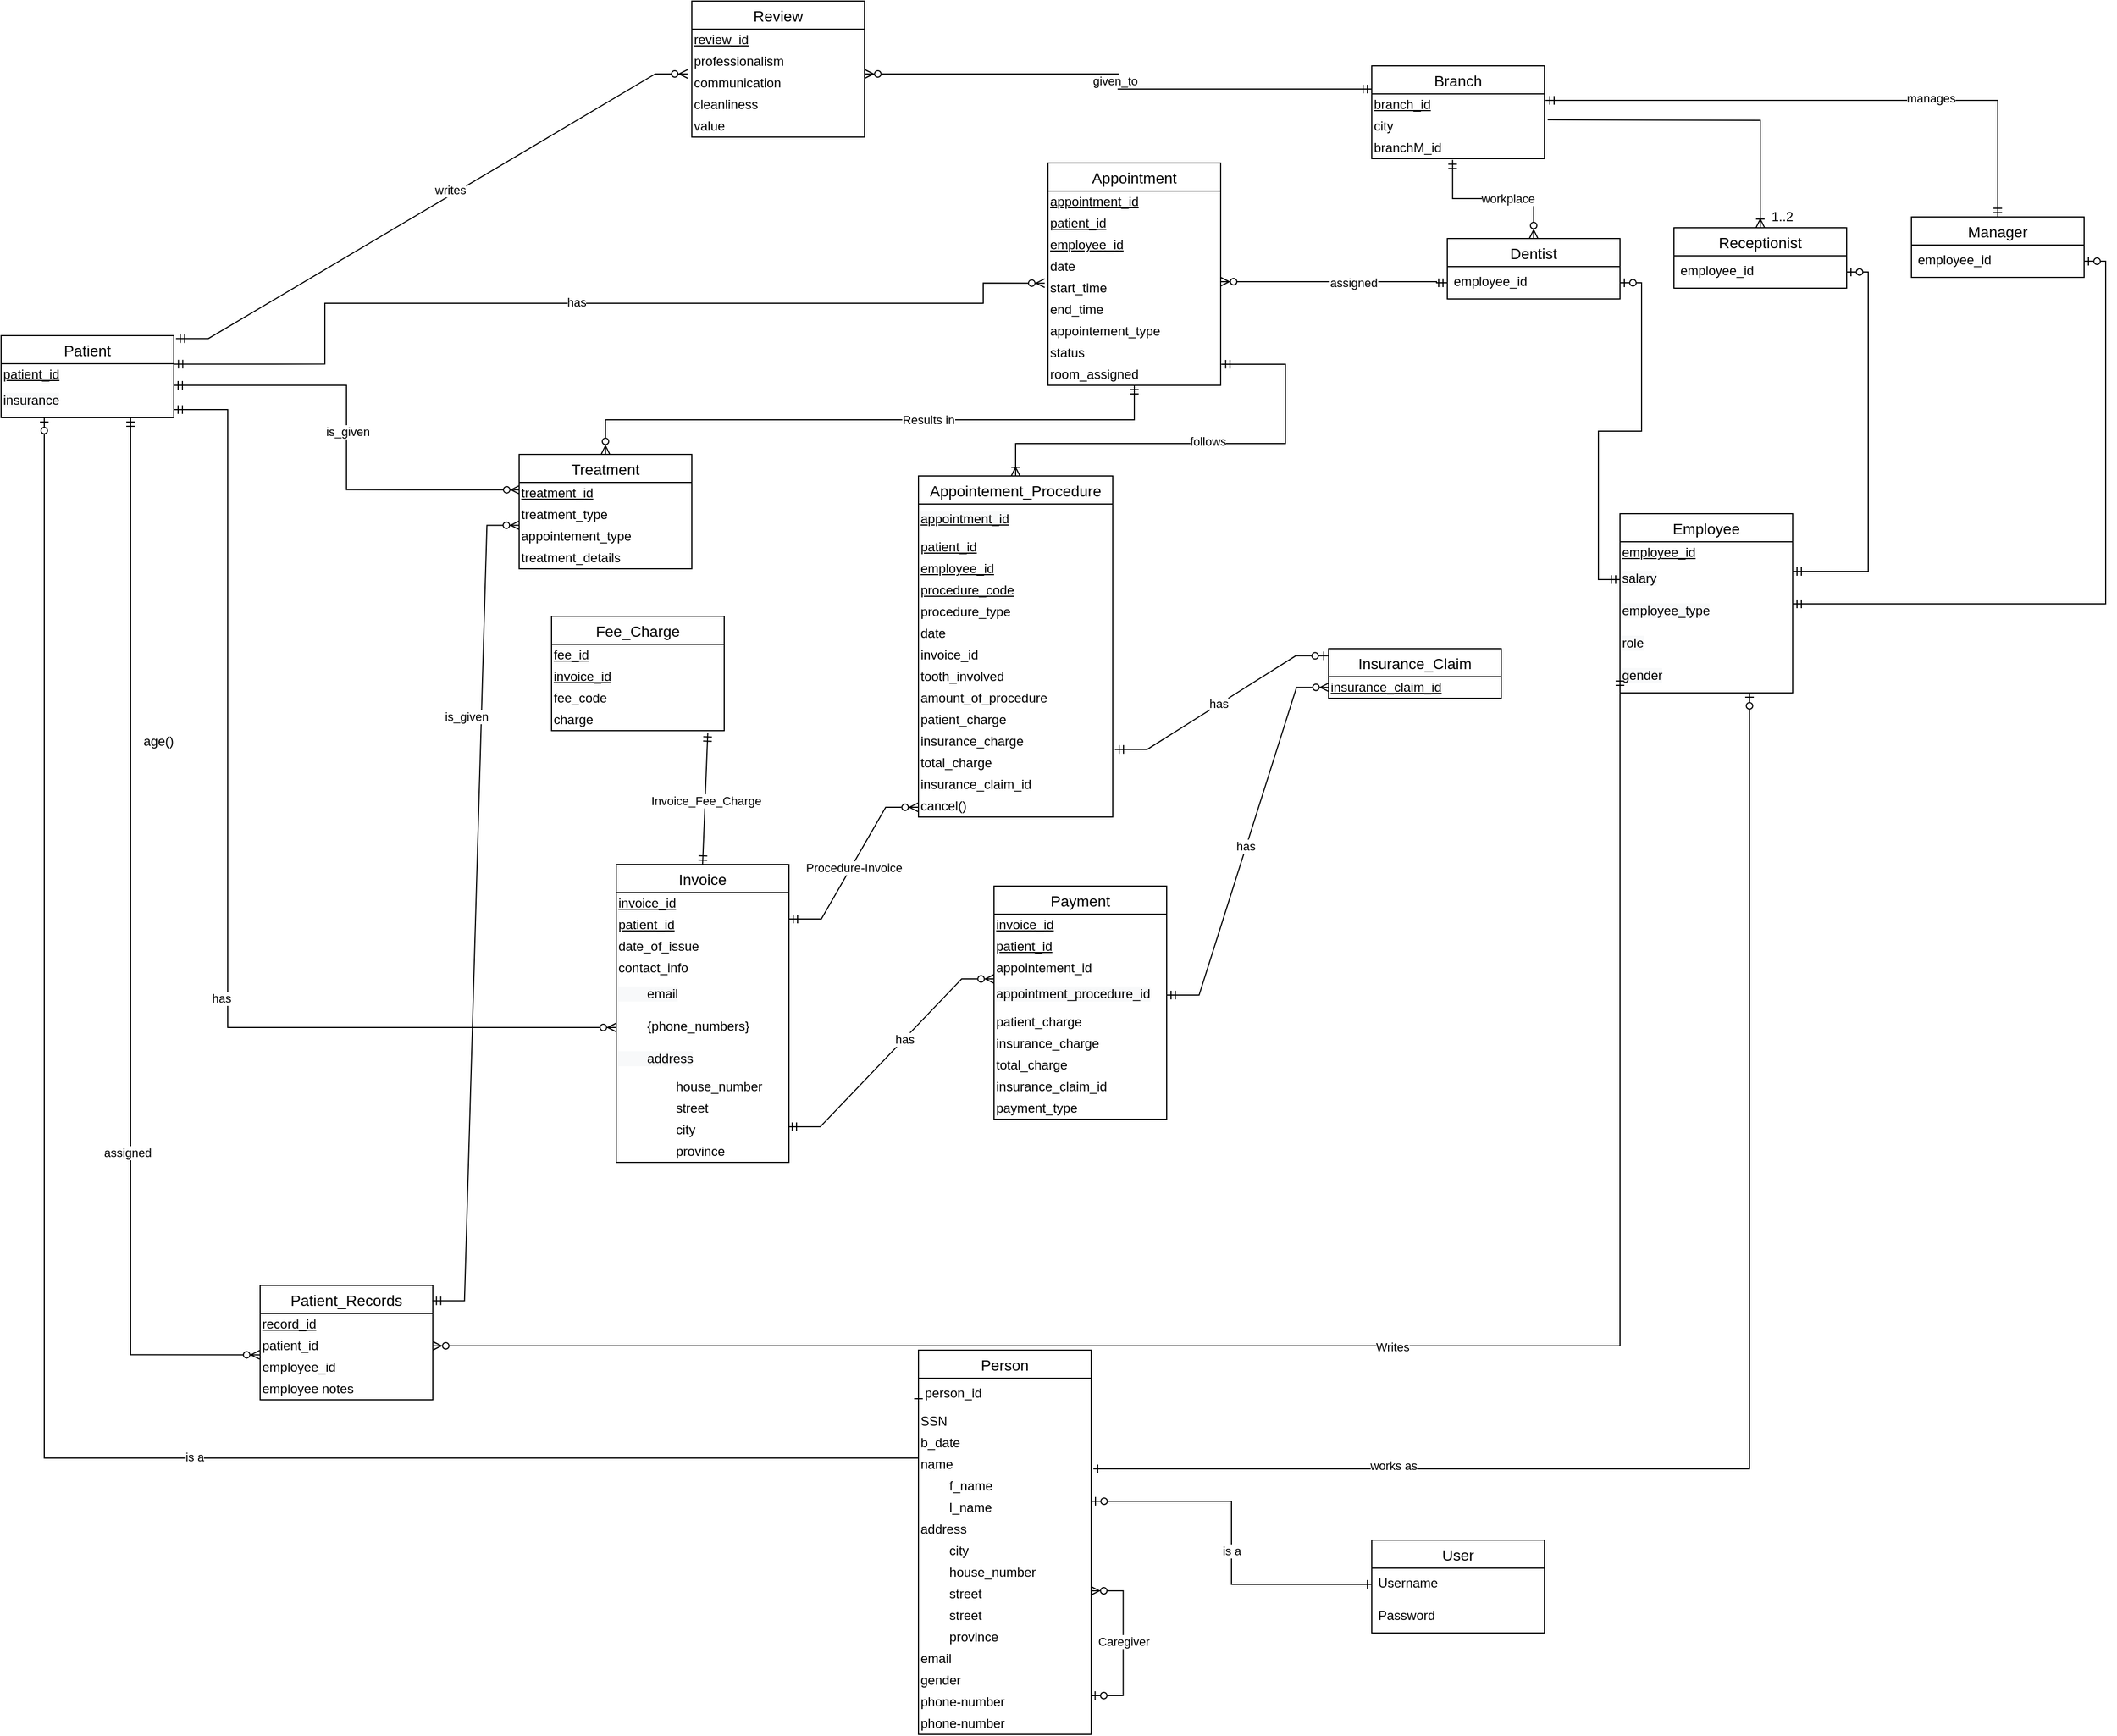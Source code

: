 <mxfile version="15.5.4" type="embed"><diagram id="c28QnHroAq6EwUY4SsP_" name="Page-1"><mxGraphModel dx="1054" dy="480" grid="1" gridSize="10" guides="1" tooltips="1" connect="1" arrows="1" fold="1" page="1" pageScale="1" pageWidth="2339" pageHeight="3300" math="0" shadow="0"><root><mxCell id="0"/><mxCell id="1" parent="0"/><mxCell id="hoCRfOwyR8ru-IddkG8W-19" value="Branch" style="swimlane;fontStyle=0;childLayout=stackLayout;horizontal=1;startSize=26;horizontalStack=0;resizeParent=1;resizeParentMax=0;resizeLast=0;collapsible=1;marginBottom=0;align=center;fontSize=14;" parent="1" vertex="1"><mxGeometry x="1270" y="60" width="160" height="86" as="geometry"/></mxCell><mxCell id="QZWZNDZkbE295jT6XIFR-11" value="&lt;u&gt;branch_id&lt;/u&gt;" style="text;html=1;resizable=0;autosize=1;align=left;verticalAlign=middle;points=[];fillColor=none;strokeColor=none;rounded=0;" parent="hoCRfOwyR8ru-IddkG8W-19" vertex="1"><mxGeometry y="26" width="160" height="20" as="geometry"/></mxCell><mxCell id="QZWZNDZkbE295jT6XIFR-10" value="city" style="text;html=1;resizable=0;autosize=1;align=left;verticalAlign=middle;points=[];fillColor=none;strokeColor=none;rounded=0;" parent="hoCRfOwyR8ru-IddkG8W-19" vertex="1"><mxGeometry y="46" width="160" height="20" as="geometry"/></mxCell><mxCell id="QZWZNDZkbE295jT6XIFR-12" value="branchM_id" style="text;html=1;resizable=0;autosize=1;align=left;verticalAlign=middle;points=[];fillColor=none;strokeColor=none;rounded=0;" parent="hoCRfOwyR8ru-IddkG8W-19" vertex="1"><mxGeometry y="66" width="160" height="20" as="geometry"/></mxCell><mxCell id="hoCRfOwyR8ru-IddkG8W-27" value="Appointment" style="swimlane;fontStyle=0;childLayout=stackLayout;horizontal=1;startSize=26;horizontalStack=0;resizeParent=1;resizeParentMax=0;resizeLast=0;collapsible=1;marginBottom=0;align=center;fontSize=14;swimlaneFillColor=none;" parent="1" vertex="1"><mxGeometry x="970" y="150" width="160" height="206" as="geometry"/></mxCell><mxCell id="hoCRfOwyR8ru-IddkG8W-126" value="&lt;u&gt;appointment_id&lt;/u&gt;" style="text;html=1;resizable=0;autosize=1;align=left;verticalAlign=middle;points=[];fillColor=none;strokeColor=none;rounded=0;" parent="hoCRfOwyR8ru-IddkG8W-27" vertex="1"><mxGeometry y="26" width="160" height="20" as="geometry"/></mxCell><mxCell id="hoCRfOwyR8ru-IddkG8W-134" value="&lt;u&gt;patient_id&lt;/u&gt;" style="text;html=1;resizable=0;autosize=1;align=left;verticalAlign=middle;points=[];fillColor=none;strokeColor=none;rounded=0;" parent="hoCRfOwyR8ru-IddkG8W-27" vertex="1"><mxGeometry y="46" width="160" height="20" as="geometry"/></mxCell><mxCell id="hoCRfOwyR8ru-IddkG8W-135" value="&lt;u&gt;employee_id&lt;/u&gt;" style="text;html=1;resizable=0;autosize=1;align=left;verticalAlign=middle;points=[];fillColor=none;strokeColor=none;rounded=0;" parent="hoCRfOwyR8ru-IddkG8W-27" vertex="1"><mxGeometry y="66" width="160" height="20" as="geometry"/></mxCell><mxCell id="hoCRfOwyR8ru-IddkG8W-144" value="date" style="text;html=1;resizable=0;autosize=1;align=left;verticalAlign=middle;points=[];fillColor=none;strokeColor=none;rounded=0;" parent="hoCRfOwyR8ru-IddkG8W-27" vertex="1"><mxGeometry y="86" width="160" height="20" as="geometry"/></mxCell><mxCell id="hoCRfOwyR8ru-IddkG8W-145" value="start_time" style="text;html=1;resizable=0;autosize=1;align=left;verticalAlign=middle;points=[];fillColor=none;strokeColor=none;rounded=0;" parent="hoCRfOwyR8ru-IddkG8W-27" vertex="1"><mxGeometry y="106" width="160" height="20" as="geometry"/></mxCell><mxCell id="QZWZNDZkbE295jT6XIFR-24" value="end_time" style="text;html=1;resizable=0;autosize=1;align=left;verticalAlign=middle;points=[];fillColor=none;strokeColor=none;rounded=0;" parent="hoCRfOwyR8ru-IddkG8W-27" vertex="1"><mxGeometry y="126" width="160" height="20" as="geometry"/></mxCell><mxCell id="hoCRfOwyR8ru-IddkG8W-146" value="appointement_type" style="text;html=1;resizable=0;autosize=1;align=left;verticalAlign=middle;points=[];fillColor=none;strokeColor=none;rounded=0;" parent="hoCRfOwyR8ru-IddkG8W-27" vertex="1"><mxGeometry y="146" width="160" height="20" as="geometry"/></mxCell><mxCell id="hoCRfOwyR8ru-IddkG8W-148" value="status" style="text;html=1;resizable=0;autosize=1;align=left;verticalAlign=middle;points=[];fillColor=none;strokeColor=none;rounded=0;" parent="hoCRfOwyR8ru-IddkG8W-27" vertex="1"><mxGeometry y="166" width="160" height="20" as="geometry"/></mxCell><mxCell id="hoCRfOwyR8ru-IddkG8W-149" value="room_assigned" style="text;html=1;resizable=0;autosize=1;align=left;verticalAlign=middle;points=[];fillColor=none;strokeColor=none;rounded=0;" parent="hoCRfOwyR8ru-IddkG8W-27" vertex="1"><mxGeometry y="186" width="160" height="20" as="geometry"/></mxCell><mxCell id="hoCRfOwyR8ru-IddkG8W-31" value="Appointement_Procedure" style="swimlane;fontStyle=0;childLayout=stackLayout;horizontal=1;startSize=26;horizontalStack=0;resizeParent=1;resizeParentMax=0;resizeLast=0;collapsible=1;marginBottom=0;align=center;fontSize=14;" parent="1" vertex="1"><mxGeometry x="850" y="440" width="180" height="316" as="geometry"/></mxCell><mxCell id="QZWZNDZkbE295jT6XIFR-14" value="&lt;u style=&quot;color: rgb(0, 0, 0); font-family: helvetica; font-size: 12px; font-style: normal; font-weight: 400; letter-spacing: normal; text-align: left; text-indent: 0px; text-transform: none; word-spacing: 0px; background-color: rgb(248, 249, 250);&quot;&gt;appointment_id&lt;/u&gt;" style="text;whiteSpace=wrap;html=1;" parent="hoCRfOwyR8ru-IddkG8W-31" vertex="1"><mxGeometry y="26" width="180" height="30" as="geometry"/></mxCell><mxCell id="QZWZNDZkbE295jT6XIFR-15" value="&lt;u&gt;patient_id&lt;/u&gt;" style="text;html=1;resizable=0;autosize=1;align=left;verticalAlign=middle;points=[];fillColor=none;strokeColor=none;rounded=0;" parent="hoCRfOwyR8ru-IddkG8W-31" vertex="1"><mxGeometry y="56" width="180" height="20" as="geometry"/></mxCell><mxCell id="m-NtswQ1vV4Le2KyXVMU-10" value="&lt;u&gt;employee_id&lt;/u&gt;" style="text;html=1;resizable=0;autosize=1;align=left;verticalAlign=middle;points=[];fillColor=none;strokeColor=none;rounded=0;" parent="hoCRfOwyR8ru-IddkG8W-31" vertex="1"><mxGeometry y="76" width="180" height="20" as="geometry"/></mxCell><mxCell id="cwzBD0Sbq_DCRRP-pXD1-22" value="&lt;u&gt;procedure_code&lt;/u&gt;" style="text;html=1;resizable=0;autosize=1;align=left;verticalAlign=middle;points=[];fillColor=none;strokeColor=none;rounded=0;" parent="hoCRfOwyR8ru-IddkG8W-31" vertex="1"><mxGeometry y="96" width="180" height="20" as="geometry"/></mxCell><mxCell id="m-NtswQ1vV4Le2KyXVMU-12" value="procedure_type" style="text;html=1;resizable=0;autosize=1;align=left;verticalAlign=middle;points=[];fillColor=none;strokeColor=none;rounded=0;" parent="hoCRfOwyR8ru-IddkG8W-31" vertex="1"><mxGeometry y="116" width="180" height="20" as="geometry"/></mxCell><mxCell id="m-NtswQ1vV4Le2KyXVMU-11" value="date" style="text;html=1;resizable=0;autosize=1;align=left;verticalAlign=middle;points=[];fillColor=none;strokeColor=none;rounded=0;" parent="hoCRfOwyR8ru-IddkG8W-31" vertex="1"><mxGeometry y="136" width="180" height="20" as="geometry"/></mxCell><mxCell id="QZWZNDZkbE295jT6XIFR-16" value="invoice_id" style="text;html=1;resizable=0;autosize=1;align=left;verticalAlign=middle;points=[];fillColor=none;strokeColor=none;rounded=0;" parent="hoCRfOwyR8ru-IddkG8W-31" vertex="1"><mxGeometry y="156" width="180" height="20" as="geometry"/></mxCell><mxCell id="QZWZNDZkbE295jT6XIFR-20" value="tooth_involved" style="text;html=1;resizable=0;autosize=1;align=left;verticalAlign=middle;points=[];fillColor=none;strokeColor=none;rounded=0;" parent="hoCRfOwyR8ru-IddkG8W-31" vertex="1"><mxGeometry y="176" width="180" height="20" as="geometry"/></mxCell><mxCell id="QZWZNDZkbE295jT6XIFR-21" value="amount_of_procedure" style="text;html=1;resizable=0;autosize=1;align=left;verticalAlign=middle;points=[];fillColor=none;strokeColor=none;rounded=0;" parent="hoCRfOwyR8ru-IddkG8W-31" vertex="1"><mxGeometry y="196" width="180" height="20" as="geometry"/></mxCell><mxCell id="QZWZNDZkbE295jT6XIFR-22" value="patient_charge" style="text;html=1;resizable=0;autosize=1;align=left;verticalAlign=middle;points=[];fillColor=none;strokeColor=none;rounded=0;" parent="hoCRfOwyR8ru-IddkG8W-31" vertex="1"><mxGeometry y="216" width="180" height="20" as="geometry"/></mxCell><mxCell id="QZWZNDZkbE295jT6XIFR-23" value="insurance_charge" style="text;html=1;resizable=0;autosize=1;align=left;verticalAlign=middle;points=[];fillColor=none;strokeColor=none;rounded=0;" parent="hoCRfOwyR8ru-IddkG8W-31" vertex="1"><mxGeometry y="236" width="180" height="20" as="geometry"/></mxCell><mxCell id="QZWZNDZkbE295jT6XIFR-25" value="total_charge" style="text;html=1;resizable=0;autosize=1;align=left;verticalAlign=middle;points=[];fillColor=none;strokeColor=none;rounded=0;" parent="hoCRfOwyR8ru-IddkG8W-31" vertex="1"><mxGeometry y="256" width="180" height="20" as="geometry"/></mxCell><mxCell id="QZWZNDZkbE295jT6XIFR-26" value="insurance_claim_id" style="text;html=1;resizable=0;autosize=1;align=left;verticalAlign=middle;points=[];fillColor=none;strokeColor=none;rounded=0;" parent="hoCRfOwyR8ru-IddkG8W-31" vertex="1"><mxGeometry y="276" width="180" height="20" as="geometry"/></mxCell><mxCell id="QZWZNDZkbE295jT6XIFR-29" value="cancel()" style="text;html=1;resizable=0;autosize=1;align=left;verticalAlign=middle;points=[];fillColor=none;strokeColor=none;rounded=0;" parent="hoCRfOwyR8ru-IddkG8W-31" vertex="1"><mxGeometry y="296" width="180" height="20" as="geometry"/></mxCell><mxCell id="hoCRfOwyR8ru-IddkG8W-37" value="Treatment" style="swimlane;fontStyle=0;childLayout=stackLayout;horizontal=1;startSize=26;horizontalStack=0;resizeParent=1;resizeParentMax=0;resizeLast=0;collapsible=1;marginBottom=0;align=center;fontSize=14;" parent="1" vertex="1"><mxGeometry x="480.0" y="420" width="160" height="106" as="geometry"/></mxCell><mxCell id="hoCRfOwyR8ru-IddkG8W-150" value="&lt;u&gt;treatment_id&lt;/u&gt;" style="text;html=1;resizable=0;autosize=1;align=left;verticalAlign=middle;points=[];fillColor=none;strokeColor=none;rounded=0;" parent="hoCRfOwyR8ru-IddkG8W-37" vertex="1"><mxGeometry y="26" width="160" height="20" as="geometry"/></mxCell><mxCell id="hoCRfOwyR8ru-IddkG8W-151" value="treatment_type" style="text;html=1;resizable=0;autosize=1;align=left;verticalAlign=middle;points=[];fillColor=none;strokeColor=none;rounded=0;" parent="hoCRfOwyR8ru-IddkG8W-37" vertex="1"><mxGeometry y="46" width="160" height="20" as="geometry"/></mxCell><mxCell id="m-NtswQ1vV4Le2KyXVMU-28" value="appointement_type" style="text;html=1;resizable=0;autosize=1;align=left;verticalAlign=middle;points=[];fillColor=none;strokeColor=none;rounded=0;" parent="hoCRfOwyR8ru-IddkG8W-37" vertex="1"><mxGeometry y="66" width="160" height="20" as="geometry"/></mxCell><mxCell id="hoCRfOwyR8ru-IddkG8W-153" value="treatment_details" style="text;html=1;resizable=0;autosize=1;align=left;verticalAlign=middle;points=[];fillColor=none;strokeColor=none;rounded=0;" parent="hoCRfOwyR8ru-IddkG8W-37" vertex="1"><mxGeometry y="86" width="160" height="20" as="geometry"/></mxCell><mxCell id="hoCRfOwyR8ru-IddkG8W-41" value="Fee_Charge" style="swimlane;fontStyle=0;childLayout=stackLayout;horizontal=1;startSize=26;horizontalStack=0;resizeParent=1;resizeParentMax=0;resizeLast=0;collapsible=1;marginBottom=0;align=center;fontSize=14;" parent="1" vertex="1"><mxGeometry x="510" y="570" width="160" height="106" as="geometry"/></mxCell><mxCell id="QZWZNDZkbE295jT6XIFR-1" value="&lt;u&gt;fee_id&lt;/u&gt;" style="text;html=1;resizable=0;autosize=1;align=left;verticalAlign=middle;points=[];fillColor=none;strokeColor=none;rounded=0;" parent="hoCRfOwyR8ru-IddkG8W-41" vertex="1"><mxGeometry y="26" width="160" height="20" as="geometry"/></mxCell><mxCell id="QZWZNDZkbE295jT6XIFR-2" value="&lt;u&gt;invoice_id&lt;/u&gt;" style="text;html=1;resizable=0;autosize=1;align=left;verticalAlign=middle;points=[];fillColor=none;strokeColor=none;rounded=0;" parent="hoCRfOwyR8ru-IddkG8W-41" vertex="1"><mxGeometry y="46" width="160" height="20" as="geometry"/></mxCell><mxCell id="QZWZNDZkbE295jT6XIFR-3" value="fee_code" style="text;html=1;resizable=0;autosize=1;align=left;verticalAlign=middle;points=[];fillColor=none;strokeColor=none;rounded=0;" parent="hoCRfOwyR8ru-IddkG8W-41" vertex="1"><mxGeometry y="66" width="160" height="20" as="geometry"/></mxCell><mxCell id="QZWZNDZkbE295jT6XIFR-4" value="charge" style="text;html=1;resizable=0;autosize=1;align=left;verticalAlign=middle;points=[];fillColor=none;strokeColor=none;rounded=0;" parent="hoCRfOwyR8ru-IddkG8W-41" vertex="1"><mxGeometry y="86" width="160" height="20" as="geometry"/></mxCell><mxCell id="hoCRfOwyR8ru-IddkG8W-49" value="Employee" style="swimlane;fontStyle=0;childLayout=stackLayout;horizontal=1;startSize=26;horizontalStack=0;resizeParent=1;resizeParentMax=0;resizeLast=0;collapsible=1;marginBottom=0;align=center;fontSize=14;" parent="1" vertex="1"><mxGeometry x="1500" y="475" width="160" height="166" as="geometry"/></mxCell><mxCell id="m-NtswQ1vV4Le2KyXVMU-16" value="&lt;u&gt;employee_id&lt;/u&gt;" style="text;html=1;resizable=0;autosize=1;align=left;verticalAlign=middle;points=[];fillColor=none;strokeColor=none;rounded=0;" parent="hoCRfOwyR8ru-IddkG8W-49" vertex="1"><mxGeometry y="26" width="160" height="20" as="geometry"/></mxCell><mxCell id="hoCRfOwyR8ru-IddkG8W-68" value="&lt;span style=&quot;color: rgb(0 , 0 , 0) ; font-family: &amp;#34;helvetica&amp;#34; ; font-size: 12px ; font-style: normal ; font-weight: 400 ; letter-spacing: normal ; text-align: center ; text-indent: 0px ; text-transform: none ; word-spacing: 0px ; background-color: rgb(248 , 249 , 250) ; display: inline ; float: none&quot;&gt;salary&lt;/span&gt;" style="text;whiteSpace=wrap;html=1;" parent="hoCRfOwyR8ru-IddkG8W-49" vertex="1"><mxGeometry y="46" width="160" height="30" as="geometry"/></mxCell><mxCell id="hoCRfOwyR8ru-IddkG8W-67" value="&lt;span style=&quot;color: rgb(0 , 0 , 0) ; font-family: &amp;#34;helvetica&amp;#34; ; font-size: 12px ; font-style: normal ; font-weight: 400 ; letter-spacing: normal ; text-align: center ; text-indent: 0px ; text-transform: none ; word-spacing: 0px ; background-color: rgb(248 , 249 , 250) ; display: inline ; float: none&quot;&gt;employee_type&lt;/span&gt;" style="text;whiteSpace=wrap;html=1;" parent="hoCRfOwyR8ru-IddkG8W-49" vertex="1"><mxGeometry y="76" width="160" height="30" as="geometry"/></mxCell><mxCell id="hoCRfOwyR8ru-IddkG8W-69" value="&lt;span style=&quot;color: rgb(0 , 0 , 0) ; font-family: &amp;#34;helvetica&amp;#34; ; font-size: 12px ; font-style: normal ; font-weight: 400 ; letter-spacing: normal ; text-align: center ; text-indent: 0px ; text-transform: none ; word-spacing: 0px ; background-color: rgb(248 , 249 , 250) ; display: inline ; float: none&quot;&gt;role&lt;/span&gt;" style="text;whiteSpace=wrap;html=1;" parent="hoCRfOwyR8ru-IddkG8W-49" vertex="1"><mxGeometry y="106" width="160" height="30" as="geometry"/></mxCell><mxCell id="hoCRfOwyR8ru-IddkG8W-70" value="&lt;span style=&quot;color: rgb(0 , 0 , 0) ; font-family: &amp;#34;helvetica&amp;#34; ; font-size: 12px ; font-style: normal ; font-weight: 400 ; letter-spacing: normal ; text-align: center ; text-indent: 0px ; text-transform: none ; word-spacing: 0px ; background-color: rgb(248 , 249 , 250) ; display: inline ; float: none&quot;&gt;gender&lt;/span&gt;" style="text;whiteSpace=wrap;html=1;" parent="hoCRfOwyR8ru-IddkG8W-49" vertex="1"><mxGeometry y="136" width="160" height="30" as="geometry"/></mxCell><mxCell id="hoCRfOwyR8ru-IddkG8W-72" value="Patient" style="swimlane;fontStyle=0;childLayout=stackLayout;horizontal=1;startSize=26;horizontalStack=0;resizeParent=1;resizeParentMax=0;resizeLast=0;collapsible=1;marginBottom=0;align=center;fontSize=14;" parent="1" vertex="1"><mxGeometry y="310" width="160" height="76" as="geometry"/></mxCell><mxCell id="m-NtswQ1vV4Le2KyXVMU-13" value="&lt;u&gt;patient_id&lt;/u&gt;" style="text;html=1;resizable=0;autosize=1;align=left;verticalAlign=middle;points=[];fillColor=none;strokeColor=none;rounded=0;" parent="hoCRfOwyR8ru-IddkG8W-72" vertex="1"><mxGeometry y="26" width="160" height="20" as="geometry"/></mxCell><mxCell id="hoCRfOwyR8ru-IddkG8W-80" value="&lt;span style=&quot;color: rgb(0 , 0 , 0) ; font-family: &amp;#34;helvetica&amp;#34; ; font-size: 12px ; font-style: normal ; font-weight: 400 ; letter-spacing: normal ; text-align: center ; text-indent: 0px ; text-transform: none ; word-spacing: 0px ; background-color: rgb(248 , 249 , 250) ; display: inline ; float: none&quot;&gt;insurance&lt;/span&gt;" style="text;whiteSpace=wrap;html=1;" parent="hoCRfOwyR8ru-IddkG8W-72" vertex="1"><mxGeometry y="46" width="160" height="30" as="geometry"/></mxCell><mxCell id="QZWZNDZkbE295jT6XIFR-49" value="Insurance_Claim" style="swimlane;fontStyle=0;childLayout=stackLayout;horizontal=1;startSize=26;horizontalStack=0;resizeParent=1;resizeParentMax=0;resizeLast=0;collapsible=1;marginBottom=0;align=center;fontSize=14;" parent="1" vertex="1"><mxGeometry x="1230" y="600" width="160" height="46" as="geometry"/></mxCell><mxCell id="QZWZNDZkbE295jT6XIFR-50" value="&lt;u&gt;insurance_claim_id&lt;/u&gt;" style="text;html=1;resizable=0;autosize=1;align=left;verticalAlign=middle;points=[];fillColor=none;strokeColor=none;rounded=0;" parent="QZWZNDZkbE295jT6XIFR-49" vertex="1"><mxGeometry y="26" width="160" height="20" as="geometry"/></mxCell><mxCell id="QZWZNDZkbE295jT6XIFR-54" value="Review" style="swimlane;fontStyle=0;childLayout=stackLayout;horizontal=1;startSize=26;horizontalStack=0;resizeParent=1;resizeParentMax=0;resizeLast=0;collapsible=1;marginBottom=0;align=center;fontSize=14;" parent="1" vertex="1"><mxGeometry x="640" width="160" height="126" as="geometry"/></mxCell><mxCell id="QZWZNDZkbE295jT6XIFR-55" value="&lt;u&gt;review_id&lt;/u&gt;" style="text;html=1;resizable=0;autosize=1;align=left;verticalAlign=middle;points=[];fillColor=none;strokeColor=none;rounded=0;" parent="QZWZNDZkbE295jT6XIFR-54" vertex="1"><mxGeometry y="26" width="160" height="20" as="geometry"/></mxCell><mxCell id="QZWZNDZkbE295jT6XIFR-56" value="professionalism" style="text;html=1;resizable=0;autosize=1;align=left;verticalAlign=middle;points=[];fillColor=none;strokeColor=none;rounded=0;" parent="QZWZNDZkbE295jT6XIFR-54" vertex="1"><mxGeometry y="46" width="160" height="20" as="geometry"/></mxCell><mxCell id="QZWZNDZkbE295jT6XIFR-57" value="communication" style="text;html=1;resizable=0;autosize=1;align=left;verticalAlign=middle;points=[];fillColor=none;strokeColor=none;rounded=0;" parent="QZWZNDZkbE295jT6XIFR-54" vertex="1"><mxGeometry y="66" width="160" height="20" as="geometry"/></mxCell><mxCell id="QZWZNDZkbE295jT6XIFR-58" value="cleanliness" style="text;html=1;resizable=0;autosize=1;align=left;verticalAlign=middle;points=[];fillColor=none;strokeColor=none;rounded=0;" parent="QZWZNDZkbE295jT6XIFR-54" vertex="1"><mxGeometry y="86" width="160" height="20" as="geometry"/></mxCell><mxCell id="QZWZNDZkbE295jT6XIFR-64" value="value" style="text;html=1;resizable=0;autosize=1;align=left;verticalAlign=middle;points=[];fillColor=none;strokeColor=none;rounded=0;" parent="QZWZNDZkbE295jT6XIFR-54" vertex="1"><mxGeometry y="106" width="160" height="20" as="geometry"/></mxCell><mxCell id="QZWZNDZkbE295jT6XIFR-65" value="Payment" style="swimlane;fontStyle=0;childLayout=stackLayout;horizontal=1;startSize=26;horizontalStack=0;resizeParent=1;resizeParentMax=0;resizeLast=0;collapsible=1;marginBottom=0;align=center;fontSize=14;" parent="1" vertex="1"><mxGeometry x="920" y="820" width="160" height="216" as="geometry"/></mxCell><mxCell id="QZWZNDZkbE295jT6XIFR-66" value="&lt;u&gt;invoice_id&lt;/u&gt;" style="text;html=1;resizable=0;autosize=1;align=left;verticalAlign=middle;points=[];fillColor=none;strokeColor=none;rounded=0;" parent="QZWZNDZkbE295jT6XIFR-65" vertex="1"><mxGeometry y="26" width="160" height="20" as="geometry"/></mxCell><mxCell id="QZWZNDZkbE295jT6XIFR-67" value="&lt;u&gt;patient_id&lt;/u&gt;" style="text;html=1;resizable=0;autosize=1;align=left;verticalAlign=middle;points=[];fillColor=none;strokeColor=none;rounded=0;" parent="QZWZNDZkbE295jT6XIFR-65" vertex="1"><mxGeometry y="46" width="160" height="20" as="geometry"/></mxCell><mxCell id="QZWZNDZkbE295jT6XIFR-68" value="appointement_id" style="text;html=1;resizable=0;autosize=1;align=left;verticalAlign=middle;points=[];fillColor=none;strokeColor=none;rounded=0;" parent="QZWZNDZkbE295jT6XIFR-65" vertex="1"><mxGeometry y="66" width="160" height="20" as="geometry"/></mxCell><mxCell id="QZWZNDZkbE295jT6XIFR-71" value="&lt;span style=&quot;color: rgb(0 , 0 , 0) ; font-family: &amp;#34;helvetica&amp;#34; ; font-size: 12px ; font-style: normal ; font-weight: 400 ; letter-spacing: normal ; text-align: left ; text-indent: 0px ; text-transform: none ; word-spacing: 0px ; background-color: rgb(248 , 249 , 250)&quot;&gt;appointment_procedure_id&lt;/span&gt;" style="text;whiteSpace=wrap;html=1;" parent="QZWZNDZkbE295jT6XIFR-65" vertex="1"><mxGeometry y="86" width="160" height="30" as="geometry"/></mxCell><mxCell id="QZWZNDZkbE295jT6XIFR-80" value="patient_charge" style="text;html=1;resizable=0;autosize=1;align=left;verticalAlign=middle;points=[];fillColor=none;strokeColor=none;rounded=0;" parent="QZWZNDZkbE295jT6XIFR-65" vertex="1"><mxGeometry y="116" width="160" height="20" as="geometry"/></mxCell><mxCell id="QZWZNDZkbE295jT6XIFR-84" value="insurance_charge" style="text;html=1;resizable=0;autosize=1;align=left;verticalAlign=middle;points=[];fillColor=none;strokeColor=none;rounded=0;" parent="QZWZNDZkbE295jT6XIFR-65" vertex="1"><mxGeometry y="136" width="160" height="20" as="geometry"/></mxCell><mxCell id="QZWZNDZkbE295jT6XIFR-82" value="total_charge" style="text;html=1;resizable=0;autosize=1;align=left;verticalAlign=middle;points=[];fillColor=none;strokeColor=none;rounded=0;" parent="QZWZNDZkbE295jT6XIFR-65" vertex="1"><mxGeometry y="156" width="160" height="20" as="geometry"/></mxCell><mxCell id="QZWZNDZkbE295jT6XIFR-85" value="insurance_claim_id" style="text;html=1;resizable=0;autosize=1;align=left;verticalAlign=middle;points=[];fillColor=none;strokeColor=none;rounded=0;" parent="QZWZNDZkbE295jT6XIFR-65" vertex="1"><mxGeometry y="176" width="160" height="20" as="geometry"/></mxCell><mxCell id="QZWZNDZkbE295jT6XIFR-88" value="payment_type" style="text;html=1;resizable=0;autosize=1;align=left;verticalAlign=middle;points=[];fillColor=none;strokeColor=none;rounded=0;" parent="QZWZNDZkbE295jT6XIFR-65" vertex="1"><mxGeometry y="196" width="160" height="20" as="geometry"/></mxCell><mxCell id="hoCRfOwyR8ru-IddkG8W-45" value="Invoice" style="swimlane;fontStyle=0;childLayout=stackLayout;horizontal=1;startSize=26;horizontalStack=0;resizeParent=1;resizeParentMax=0;resizeLast=0;collapsible=1;marginBottom=0;align=center;fontSize=14;" parent="1" vertex="1"><mxGeometry x="570" y="800" width="160" height="276" as="geometry"/></mxCell><mxCell id="QZWZNDZkbE295jT6XIFR-17" value="&lt;u&gt;invoice_id&lt;/u&gt;" style="text;html=1;resizable=0;autosize=1;align=left;verticalAlign=middle;points=[];fillColor=none;strokeColor=none;rounded=0;" parent="hoCRfOwyR8ru-IddkG8W-45" vertex="1"><mxGeometry y="26" width="160" height="20" as="geometry"/></mxCell><mxCell id="QZWZNDZkbE295jT6XIFR-31" value="&lt;u&gt;patient_id&lt;/u&gt;" style="text;html=1;resizable=0;autosize=1;align=left;verticalAlign=middle;points=[];fillColor=none;strokeColor=none;rounded=0;" parent="hoCRfOwyR8ru-IddkG8W-45" vertex="1"><mxGeometry y="46" width="160" height="20" as="geometry"/></mxCell><mxCell id="QZWZNDZkbE295jT6XIFR-32" value="date_of_issue" style="text;html=1;resizable=0;autosize=1;align=left;verticalAlign=middle;points=[];fillColor=none;strokeColor=none;rounded=0;" parent="hoCRfOwyR8ru-IddkG8W-45" vertex="1"><mxGeometry y="66" width="160" height="20" as="geometry"/></mxCell><mxCell id="QZWZNDZkbE295jT6XIFR-33" value="contact_info" style="text;html=1;resizable=0;autosize=1;align=left;verticalAlign=middle;points=[];fillColor=none;strokeColor=none;rounded=0;" parent="hoCRfOwyR8ru-IddkG8W-45" vertex="1"><mxGeometry y="86" width="160" height="20" as="geometry"/></mxCell><mxCell id="QZWZNDZkbE295jT6XIFR-42" value="&lt;span style=&quot;color: rgb(0 , 0 , 0) ; font-family: &amp;#34;helvetica&amp;#34; ; font-size: 12px ; font-style: normal ; font-weight: 400 ; letter-spacing: normal ; text-align: center ; text-indent: 0px ; text-transform: none ; word-spacing: 0px ; background-color: rgb(248 , 249 , 250) ; display: inline ; float: none&quot;&gt;&lt;span style=&quot;white-space: pre&quot;&gt;&#9;&lt;/span&gt;email&lt;/span&gt;" style="text;whiteSpace=wrap;html=1;" parent="hoCRfOwyR8ru-IddkG8W-45" vertex="1"><mxGeometry y="106" width="160" height="30" as="geometry"/></mxCell><mxCell id="QZWZNDZkbE295jT6XIFR-48" value="&lt;div style=&quot;text-align: center&quot;&gt;&lt;span&gt;&lt;font face=&quot;helvetica&quot;&gt;&lt;span style=&quot;white-space: pre&quot;&gt;&#9;&lt;/span&gt;{phone_numbers}&lt;/font&gt;&lt;/span&gt;&lt;/div&gt;" style="text;whiteSpace=wrap;html=1;" parent="hoCRfOwyR8ru-IddkG8W-45" vertex="1"><mxGeometry y="136" width="160" height="30" as="geometry"/></mxCell><mxCell id="QZWZNDZkbE295jT6XIFR-47" value="&lt;span style=&quot;color: rgb(0 , 0 , 0) ; font-family: &amp;#34;helvetica&amp;#34; ; font-size: 12px ; font-style: normal ; font-weight: 400 ; letter-spacing: normal ; text-align: center ; text-indent: 0px ; text-transform: none ; word-spacing: 0px ; background-color: rgb(248 , 249 , 250) ; display: inline ; float: none&quot;&gt;&lt;span style=&quot;white-space: pre&quot;&gt;&#9;&lt;/span&gt;address&lt;/span&gt;" style="text;whiteSpace=wrap;html=1;" parent="hoCRfOwyR8ru-IddkG8W-45" vertex="1"><mxGeometry y="166" width="160" height="30" as="geometry"/></mxCell><mxCell id="QZWZNDZkbE295jT6XIFR-46" value="&lt;span style=&quot;white-space: pre&quot;&gt;&lt;span style=&quot;white-space: pre&quot;&gt;&#9;&lt;/span&gt;&#9;&lt;/span&gt;house_number" style="text;html=1;resizable=0;autosize=1;align=left;verticalAlign=middle;points=[];fillColor=none;strokeColor=none;rounded=0;" parent="hoCRfOwyR8ru-IddkG8W-45" vertex="1"><mxGeometry y="196" width="160" height="20" as="geometry"/></mxCell><mxCell id="QZWZNDZkbE295jT6XIFR-45" value="&lt;span style=&quot;white-space: pre&quot;&gt;&lt;span style=&quot;white-space: pre&quot;&gt;&#9;&lt;/span&gt;&#9;&lt;/span&gt;street" style="text;html=1;resizable=0;autosize=1;align=left;verticalAlign=middle;points=[];fillColor=none;strokeColor=none;rounded=0;" parent="hoCRfOwyR8ru-IddkG8W-45" vertex="1"><mxGeometry y="216" width="160" height="20" as="geometry"/></mxCell><mxCell id="QZWZNDZkbE295jT6XIFR-44" value="&lt;span style=&quot;white-space: pre&quot;&gt;&lt;span style=&quot;white-space: pre&quot;&gt;&#9;&lt;/span&gt;&#9;&lt;/span&gt;city" style="text;html=1;resizable=0;autosize=1;align=left;verticalAlign=middle;points=[];fillColor=none;strokeColor=none;rounded=0;" parent="hoCRfOwyR8ru-IddkG8W-45" vertex="1"><mxGeometry y="236" width="160" height="20" as="geometry"/></mxCell><mxCell id="QZWZNDZkbE295jT6XIFR-43" value="&lt;span style=&quot;white-space: pre&quot;&gt;&lt;span style=&quot;white-space: pre&quot;&gt;&#9;&lt;/span&gt;&#9;&lt;/span&gt;province" style="text;html=1;resizable=0;autosize=1;align=left;verticalAlign=middle;points=[];fillColor=none;strokeColor=none;rounded=0;" parent="hoCRfOwyR8ru-IddkG8W-45" vertex="1"><mxGeometry y="256" width="160" height="20" as="geometry"/></mxCell><mxCell id="QZWZNDZkbE295jT6XIFR-90" value="" style="edgeStyle=orthogonalEdgeStyle;fontSize=12;html=1;endArrow=ERzeroToMany;startArrow=ERmandOne;rounded=0;exitX=1;exitY=0.75;exitDx=0;exitDy=0;" parent="1" source="hoCRfOwyR8ru-IddkG8W-80" target="QZWZNDZkbE295jT6XIFR-48" edge="1"><mxGeometry width="100" height="100" relative="1" as="geometry"><mxPoint x="590" y="590" as="sourcePoint"/><mxPoint x="690" y="490" as="targetPoint"/><Array as="points"><mxPoint x="210" y="379"/><mxPoint x="210" y="951"/></Array></mxGeometry></mxCell><mxCell id="m-NtswQ1vV4Le2KyXVMU-27" value="has" style="edgeLabel;html=1;align=center;verticalAlign=middle;resizable=0;points=[];" parent="QZWZNDZkbE295jT6XIFR-90" vertex="1" connectable="0"><mxGeometry x="0.212" y="-6" relative="1" as="geometry"><mxPoint as="offset"/></mxGeometry></mxCell><mxCell id="QZWZNDZkbE295jT6XIFR-91" value="" style="edgeStyle=orthogonalEdgeStyle;fontSize=12;html=1;endArrow=ERzeroToMany;startArrow=ERmandOne;rounded=0;exitX=1.002;exitY=0.017;exitDx=0;exitDy=0;exitPerimeter=0;fontStyle=1;entryX=-0.019;entryY=0.267;entryDx=0;entryDy=0;entryPerimeter=0;" parent="1" source="m-NtswQ1vV4Le2KyXVMU-13" target="hoCRfOwyR8ru-IddkG8W-145" edge="1"><mxGeometry width="100" height="100" relative="1" as="geometry"><mxPoint x="160.96" y="380" as="sourcePoint"/><mxPoint x="480" y="438" as="targetPoint"/><Array as="points"><mxPoint x="300" y="336"/><mxPoint x="300" y="280"/><mxPoint x="910" y="280"/><mxPoint x="910" y="261"/></Array></mxGeometry></mxCell><mxCell id="cwzBD0Sbq_DCRRP-pXD1-24" value="has" style="edgeLabel;html=1;align=center;verticalAlign=middle;resizable=0;points=[];" parent="QZWZNDZkbE295jT6XIFR-91" vertex="1" connectable="0"><mxGeometry x="-0.028" y="1" relative="1" as="geometry"><mxPoint as="offset"/></mxGeometry></mxCell><mxCell id="QZWZNDZkbE295jT6XIFR-92" value="" style="fontSize=12;html=1;endArrow=ERoneToMany;startArrow=ERmandOne;rounded=0;exitX=1.004;exitY=0.024;exitDx=0;exitDy=0;exitPerimeter=0;edgeStyle=orthogonalEdgeStyle;endFill=0;" parent="1" source="hoCRfOwyR8ru-IddkG8W-149" target="hoCRfOwyR8ru-IddkG8W-31" edge="1"><mxGeometry width="100" height="100" relative="1" as="geometry"><mxPoint x="590" y="700" as="sourcePoint"/><mxPoint x="690" y="600" as="targetPoint"/><Array as="points"><mxPoint x="1190" y="336"/><mxPoint x="1190" y="410"/><mxPoint x="940" y="410"/></Array></mxGeometry></mxCell><mxCell id="cwzBD0Sbq_DCRRP-pXD1-26" value="follows" style="edgeLabel;html=1;align=center;verticalAlign=middle;resizable=0;points=[];" parent="QZWZNDZkbE295jT6XIFR-92" vertex="1" connectable="0"><mxGeometry x="-0.008" y="-2" relative="1" as="geometry"><mxPoint as="offset"/></mxGeometry></mxCell><mxCell id="QZWZNDZkbE295jT6XIFR-94" value="" style="edgeStyle=entityRelationEdgeStyle;fontSize=12;html=1;endArrow=ERzeroToMany;startArrow=ERmandOne;rounded=0;exitX=0.994;exitY=0.35;exitDx=0;exitDy=0;exitPerimeter=0;entryX=0;entryY=0;entryDx=0;entryDy=0;" parent="1" source="QZWZNDZkbE295jT6XIFR-44" target="QZWZNDZkbE295jT6XIFR-71" edge="1"><mxGeometry width="100" height="100" relative="1" as="geometry"><mxPoint x="1173.96" y="562.12" as="sourcePoint"/><mxPoint x="932.04" y="916.0" as="targetPoint"/></mxGeometry></mxCell><mxCell id="m-NtswQ1vV4Le2KyXVMU-4" value="has" style="edgeLabel;html=1;align=center;verticalAlign=middle;resizable=0;points=[];" parent="QZWZNDZkbE295jT6XIFR-94" vertex="1" connectable="0"><mxGeometry x="0.145" relative="1" as="geometry"><mxPoint as="offset"/></mxGeometry></mxCell><mxCell id="QZWZNDZkbE295jT6XIFR-96" value="" style="fontSize=12;html=1;endArrow=ERmandOne;startArrow=ERmandOne;rounded=0;exitX=0.5;exitY=0;exitDx=0;exitDy=0;entryX=0.905;entryY=1.089;entryDx=0;entryDy=0;entryPerimeter=0;" parent="1" source="hoCRfOwyR8ru-IddkG8W-45" target="QZWZNDZkbE295jT6XIFR-4" edge="1"><mxGeometry width="100" height="100" relative="1" as="geometry"><mxPoint x="1242.04" y="570" as="sourcePoint"/><mxPoint x="822.04" y="490" as="targetPoint"/></mxGeometry></mxCell><mxCell id="cwzBD0Sbq_DCRRP-pXD1-38" value="Invoice_Fee_Charge" style="edgeLabel;html=1;align=center;verticalAlign=middle;resizable=0;points=[];" parent="QZWZNDZkbE295jT6XIFR-96" vertex="1" connectable="0"><mxGeometry x="-0.031" relative="1" as="geometry"><mxPoint as="offset"/></mxGeometry></mxCell><mxCell id="cwzBD0Sbq_DCRRP-pXD1-2" value="" style="endArrow=ERmandOne;html=1;rounded=0;exitX=0.5;exitY=0;exitDx=0;exitDy=0;startArrow=ERzeroToMany;startFill=0;endFill=0;edgeStyle=orthogonalEdgeStyle;" parent="1" source="hoCRfOwyR8ru-IddkG8W-37" target="hoCRfOwyR8ru-IddkG8W-149" edge="1"><mxGeometry width="50" height="50" relative="1" as="geometry"><mxPoint x="470" y="650" as="sourcePoint"/><mxPoint x="520" y="600" as="targetPoint"/></mxGeometry></mxCell><mxCell id="cwzBD0Sbq_DCRRP-pXD1-25" value="Results in" style="edgeLabel;html=1;align=center;verticalAlign=middle;resizable=0;points=[];" parent="cwzBD0Sbq_DCRRP-pXD1-2" vertex="1" connectable="0"><mxGeometry x="0.195" relative="1" as="geometry"><mxPoint as="offset"/></mxGeometry></mxCell><mxCell id="cwzBD0Sbq_DCRRP-pXD1-29" value="" style="edgeStyle=entityRelationEdgeStyle;fontSize=12;html=1;endArrow=ERzeroToMany;startArrow=ERmandOne;rounded=0;exitX=1;exitY=0.224;exitDx=0;exitDy=0;exitPerimeter=0;entryX=-0.002;entryY=0.552;entryDx=0;entryDy=0;entryPerimeter=0;endFill=0;" parent="1" source="QZWZNDZkbE295jT6XIFR-31" target="QZWZNDZkbE295jT6XIFR-29" edge="1"><mxGeometry width="100" height="100" relative="1" as="geometry"><mxPoint x="712.04" y="710" as="sourcePoint"/><mxPoint x="972.04" y="800" as="targetPoint"/></mxGeometry></mxCell><mxCell id="cwzBD0Sbq_DCRRP-pXD1-31" value="Procedure-Invoice" style="edgeLabel;html=1;align=center;verticalAlign=middle;resizable=0;points=[];" parent="cwzBD0Sbq_DCRRP-pXD1-29" vertex="1" connectable="0"><mxGeometry x="-0.04" y="-2" relative="1" as="geometry"><mxPoint as="offset"/></mxGeometry></mxCell><mxCell id="cwzBD0Sbq_DCRRP-pXD1-32" value="Patient_Records" style="swimlane;fontStyle=0;childLayout=stackLayout;horizontal=1;startSize=26;horizontalStack=0;resizeParent=1;resizeParentMax=0;resizeLast=0;collapsible=1;marginBottom=0;align=center;fontSize=14;" parent="1" vertex="1"><mxGeometry x="240" y="1190" width="160" height="106" as="geometry"/></mxCell><mxCell id="cwzBD0Sbq_DCRRP-pXD1-34" value="&lt;u&gt;record_id&lt;/u&gt;" style="text;html=1;resizable=0;autosize=1;align=left;verticalAlign=middle;points=[];fillColor=none;strokeColor=none;rounded=0;" parent="cwzBD0Sbq_DCRRP-pXD1-32" vertex="1"><mxGeometry y="26" width="160" height="20" as="geometry"/></mxCell><mxCell id="cwzBD0Sbq_DCRRP-pXD1-35" value="patient_id" style="text;html=1;resizable=0;autosize=1;align=left;verticalAlign=middle;points=[];fillColor=none;strokeColor=none;rounded=0;" parent="cwzBD0Sbq_DCRRP-pXD1-32" vertex="1"><mxGeometry y="46" width="160" height="20" as="geometry"/></mxCell><mxCell id="cwzBD0Sbq_DCRRP-pXD1-36" value="employee_id" style="text;html=1;resizable=0;autosize=1;align=left;verticalAlign=middle;points=[];fillColor=none;strokeColor=none;rounded=0;" parent="cwzBD0Sbq_DCRRP-pXD1-32" vertex="1"><mxGeometry y="66" width="160" height="20" as="geometry"/></mxCell><mxCell id="2" value="employee notes" style="text;html=1;resizable=0;autosize=1;align=left;verticalAlign=middle;points=[];fillColor=none;strokeColor=none;rounded=0;" parent="cwzBD0Sbq_DCRRP-pXD1-32" vertex="1"><mxGeometry y="86" width="160" height="20" as="geometry"/></mxCell><mxCell id="cwzBD0Sbq_DCRRP-pXD1-39" value="" style="edgeStyle=orthogonalEdgeStyle;fontSize=12;html=1;endArrow=ERzeroToMany;startArrow=ERmandOne;rounded=0;entryX=-0.003;entryY=0.917;entryDx=0;entryDy=0;entryPerimeter=0;exitX=0.75;exitY=1;exitDx=0;exitDy=0;" parent="1" source="hoCRfOwyR8ru-IddkG8W-80" target="cwzBD0Sbq_DCRRP-pXD1-35" edge="1"><mxGeometry width="100" height="100" relative="1" as="geometry"><mxPoint x="160.0" y="718.5" as="sourcePoint"/><mxPoint x="120" y="830" as="targetPoint"/></mxGeometry></mxCell><mxCell id="m-NtswQ1vV4Le2KyXVMU-26" value="assigned" style="edgeLabel;html=1;align=center;verticalAlign=middle;resizable=0;points=[];" parent="cwzBD0Sbq_DCRRP-pXD1-39" vertex="1" connectable="0"><mxGeometry x="0.377" y="-3" relative="1" as="geometry"><mxPoint y="1" as="offset"/></mxGeometry></mxCell><mxCell id="cwzBD0Sbq_DCRRP-pXD1-47" value="" style="edgeStyle=orthogonalEdgeStyle;fontSize=12;html=1;endArrow=ERzeroToMany;startArrow=ERmandOne;rounded=0;exitX=0;exitY=0.5;exitDx=0;exitDy=0;" parent="1" source="hoCRfOwyR8ru-IddkG8W-70" edge="1"><mxGeometry width="100" height="100" relative="1" as="geometry"><mxPoint x="970" y="610" as="sourcePoint"/><mxPoint x="400" y="1246" as="targetPoint"/><Array as="points"><mxPoint x="1500" y="1246"/></Array></mxGeometry></mxCell><mxCell id="cwzBD0Sbq_DCRRP-pXD1-49" value="Writes" style="edgeLabel;html=1;align=center;verticalAlign=middle;resizable=0;points=[];" parent="cwzBD0Sbq_DCRRP-pXD1-47" vertex="1" connectable="0"><mxGeometry x="-0.034" y="1" relative="1" as="geometry"><mxPoint as="offset"/></mxGeometry></mxCell><mxCell id="cwzBD0Sbq_DCRRP-pXD1-51" value="" style="edgeStyle=entityRelationEdgeStyle;fontSize=12;html=1;endArrow=ERzeroToOne;startArrow=ERmandOne;rounded=0;exitX=1.011;exitY=0.867;exitDx=0;exitDy=0;exitPerimeter=0;fontStyle=1;entryX=-0.003;entryY=0.145;entryDx=0;entryDy=0;entryPerimeter=0;endFill=0;" parent="1" source="QZWZNDZkbE295jT6XIFR-23" target="QZWZNDZkbE295jT6XIFR-49" edge="1"><mxGeometry width="100" height="100" relative="1" as="geometry"><mxPoint x="880" y="494" as="sourcePoint"/><mxPoint x="1119.04" y="520.0" as="targetPoint"/></mxGeometry></mxCell><mxCell id="cwzBD0Sbq_DCRRP-pXD1-52" value="has" style="edgeLabel;html=1;align=center;verticalAlign=middle;resizable=0;points=[];" parent="cwzBD0Sbq_DCRRP-pXD1-51" vertex="1" connectable="0"><mxGeometry x="-0.028" y="1" relative="1" as="geometry"><mxPoint as="offset"/></mxGeometry></mxCell><mxCell id="cwzBD0Sbq_DCRRP-pXD1-54" value="" style="edgeStyle=entityRelationEdgeStyle;fontSize=12;html=1;endArrow=ERzeroToMany;startArrow=ERmandOne;rounded=0;exitX=1;exitY=0.5;exitDx=0;exitDy=0;fontStyle=1;entryX=0.002;entryY=0.492;entryDx=0;entryDy=0;entryPerimeter=0;endFill=0;" parent="1" source="QZWZNDZkbE295jT6XIFR-71" target="QZWZNDZkbE295jT6XIFR-50" edge="1"><mxGeometry width="100" height="100" relative="1" as="geometry"><mxPoint x="890" y="780.0" as="sourcePoint"/><mxPoint x="967.54" y="953.33" as="targetPoint"/></mxGeometry></mxCell><mxCell id="cwzBD0Sbq_DCRRP-pXD1-55" value="has" style="edgeLabel;html=1;align=center;verticalAlign=middle;resizable=0;points=[];" parent="cwzBD0Sbq_DCRRP-pXD1-54" vertex="1" connectable="0"><mxGeometry x="-0.028" y="1" relative="1" as="geometry"><mxPoint as="offset"/></mxGeometry></mxCell><mxCell id="cwzBD0Sbq_DCRRP-pXD1-56" value="" style="edgeStyle=entityRelationEdgeStyle;fontSize=12;html=1;endArrow=ERzeroToMany;startArrow=ERmandOne;rounded=0;exitX=1.013;exitY=0.036;exitDx=0;exitDy=0;exitPerimeter=0;entryX=-0.024;entryY=0.075;entryDx=0;entryDy=0;entryPerimeter=0;" parent="1" source="hoCRfOwyR8ru-IddkG8W-72" target="QZWZNDZkbE295jT6XIFR-57" edge="1"><mxGeometry width="100" height="100" relative="1" as="geometry"><mxPoint x="270" y="40" as="sourcePoint"/><mxPoint x="510" y="282.5" as="targetPoint"/></mxGeometry></mxCell><mxCell id="m-NtswQ1vV4Le2KyXVMU-22" value="writes" style="edgeLabel;html=1;align=center;verticalAlign=middle;resizable=0;points=[];" parent="cwzBD0Sbq_DCRRP-pXD1-56" vertex="1" connectable="0"><mxGeometry x="0.08" y="4" relative="1" as="geometry"><mxPoint y="-1" as="offset"/></mxGeometry></mxCell><mxCell id="cwzBD0Sbq_DCRRP-pXD1-58" value="" style="edgeStyle=orthogonalEdgeStyle;fontSize=12;html=1;endArrow=ERzeroToMany;startArrow=ERmandOne;rounded=0;exitX=0;exitY=0.25;exitDx=0;exitDy=0;entryX=1.002;entryY=1.075;entryDx=0;entryDy=0;entryPerimeter=0;" parent="1" source="hoCRfOwyR8ru-IddkG8W-19" target="QZWZNDZkbE295jT6XIFR-56" edge="1"><mxGeometry width="100" height="100" relative="1" as="geometry"><mxPoint x="765.92" y="207.476" as="sourcePoint"/><mxPoint x="1240" y="-60" as="targetPoint"/></mxGeometry></mxCell><mxCell id="m-NtswQ1vV4Le2KyXVMU-23" value="given_to" style="edgeLabel;html=1;align=center;verticalAlign=middle;resizable=0;points=[];" parent="cwzBD0Sbq_DCRRP-pXD1-58" vertex="1" connectable="0"><mxGeometry x="0.004" y="2" relative="1" as="geometry"><mxPoint x="-1" as="offset"/></mxGeometry></mxCell><mxCell id="m-NtswQ1vV4Le2KyXVMU-9" value="" style="fontSize=12;html=1;endArrow=ERzeroToMany;startArrow=ERmandOne;rounded=0;exitX=0.468;exitY=1.057;exitDx=0;exitDy=0;exitPerimeter=0;entryX=0.5;entryY=0;entryDx=0;entryDy=0;edgeStyle=orthogonalEdgeStyle;" parent="1" source="QZWZNDZkbE295jT6XIFR-12" target="51" edge="1"><mxGeometry width="100" height="100" relative="1" as="geometry"><mxPoint x="960" y="530" as="sourcePoint"/><mxPoint x="1060" y="430" as="targetPoint"/></mxGeometry></mxCell><mxCell id="m-NtswQ1vV4Le2KyXVMU-24" value="workplace" style="edgeLabel;html=1;align=center;verticalAlign=middle;resizable=0;points=[];" parent="m-NtswQ1vV4Le2KyXVMU-9" vertex="1" connectable="0"><mxGeometry x="0.167" relative="1" as="geometry"><mxPoint as="offset"/></mxGeometry></mxCell><mxCell id="m-NtswQ1vV4Le2KyXVMU-14" value="" style="edgeStyle=orthogonalEdgeStyle;fontSize=12;html=1;endArrow=ERzeroToMany;startArrow=ERmandOne;rounded=0;exitX=1;exitY=0;exitDx=0;exitDy=0;fontStyle=1;entryX=0.003;entryY=0.342;entryDx=0;entryDy=0;entryPerimeter=0;" parent="1" source="hoCRfOwyR8ru-IddkG8W-80" target="hoCRfOwyR8ru-IddkG8W-150" edge="1"><mxGeometry width="100" height="100" relative="1" as="geometry"><mxPoint x="160.0" y="458.5" as="sourcePoint"/><mxPoint x="370" y="356" as="targetPoint"/><Array as="points"><mxPoint x="320" y="356"/><mxPoint x="320" y="453"/></Array></mxGeometry></mxCell><mxCell id="m-NtswQ1vV4Le2KyXVMU-15" value="is_given" style="edgeLabel;html=1;align=center;verticalAlign=middle;resizable=0;points=[];" parent="m-NtswQ1vV4Le2KyXVMU-14" vertex="1" connectable="0"><mxGeometry x="-0.028" y="1" relative="1" as="geometry"><mxPoint as="offset"/></mxGeometry></mxCell><mxCell id="m-NtswQ1vV4Le2KyXVMU-21" value="" style="fontSize=12;html=1;endArrow=ERzeroToMany;startArrow=ERmandOne;rounded=0;exitX=0;exitY=0.5;exitDx=0;exitDy=0;edgeStyle=orthogonalEdgeStyle;" parent="1" source="52" edge="1"><mxGeometry width="100" height="100" relative="1" as="geometry"><mxPoint x="1500" y="653.5" as="sourcePoint"/><mxPoint x="1130" y="260" as="targetPoint"/><Array as="points"><mxPoint x="1330" y="260"/></Array></mxGeometry></mxCell><mxCell id="m-NtswQ1vV4Le2KyXVMU-25" value="assigned" style="edgeLabel;html=1;align=center;verticalAlign=middle;resizable=0;points=[];" parent="m-NtswQ1vV4Le2KyXVMU-21" vertex="1" connectable="0"><mxGeometry x="-0.16" y="1" relative="1" as="geometry"><mxPoint as="offset"/></mxGeometry></mxCell><mxCell id="3" value="" style="edgeStyle=entityRelationEdgeStyle;fontSize=12;html=1;endArrow=ERzeroToMany;startArrow=ERmandOne;rounded=0;fontStyle=1;exitX=0.996;exitY=0.135;exitDx=0;exitDy=0;exitPerimeter=0;entryX=0.001;entryY=0.985;entryDx=0;entryDy=0;entryPerimeter=0;" parent="1" source="cwzBD0Sbq_DCRRP-pXD1-32" edge="1" target="hoCRfOwyR8ru-IddkG8W-151"><mxGeometry width="100" height="100" relative="1" as="geometry"><mxPoint x="460" y="1120" as="sourcePoint"/><mxPoint x="480" y="460" as="targetPoint"/></mxGeometry></mxCell><mxCell id="4" value="is_given" style="edgeLabel;html=1;align=center;verticalAlign=middle;resizable=0;points=[];" parent="3" vertex="1" connectable="0"><mxGeometry x="-0.028" y="1" relative="1" as="geometry"><mxPoint x="-8" y="-193" as="offset"/></mxGeometry></mxCell><mxCell id="hoCRfOwyR8ru-IddkG8W-96" value="age()" style="text;html=1;resizable=0;autosize=1;align=left;verticalAlign=middle;points=[];fillColor=none;strokeColor=none;rounded=0;" parent="1" vertex="1"><mxGeometry x="130" y="676" width="160" height="20" as="geometry"/></mxCell><mxCell id="40" style="edgeStyle=orthogonalEdgeStyle;rounded=0;orthogonalLoop=1;jettySize=auto;html=1;exitX=1.013;exitY=0.7;exitDx=0;exitDy=0;entryX=0.75;entryY=1;entryDx=0;entryDy=0;startArrow=ERone;startFill=0;endArrow=ERzeroToOne;endFill=0;exitPerimeter=0;" edge="1" parent="1" source="24" target="hoCRfOwyR8ru-IddkG8W-70"><mxGeometry relative="1" as="geometry"><Array as="points"><mxPoint x="1620" y="1360"/></Array></mxGeometry></mxCell><mxCell id="73" value="works as" style="edgeLabel;html=1;align=center;verticalAlign=middle;resizable=0;points=[];" vertex="1" connectable="0" parent="40"><mxGeometry x="-0.582" y="3" relative="1" as="geometry"><mxPoint as="offset"/></mxGeometry></mxCell><mxCell id="7" value="Person" style="swimlane;fontStyle=0;childLayout=stackLayout;horizontal=1;startSize=26;horizontalStack=0;resizeParent=1;resizeParentMax=0;resizeLast=0;collapsible=1;marginBottom=0;align=center;fontSize=14;" vertex="1" parent="1"><mxGeometry x="850" y="1250" width="160" height="356" as="geometry"/></mxCell><mxCell id="8" value="person_id" style="text;strokeColor=none;fillColor=none;spacingLeft=4;spacingRight=4;overflow=hidden;rotatable=0;points=[[0,0.5],[1,0.5]];portConstraint=eastwest;fontSize=12;" vertex="1" parent="7"><mxGeometry y="26" width="160" height="30" as="geometry"/></mxCell><mxCell id="22" value="SSN" style="text;html=1;resizable=0;autosize=1;align=left;verticalAlign=middle;points=[];fillColor=none;strokeColor=none;rounded=0;" vertex="1" parent="7"><mxGeometry y="56" width="160" height="20" as="geometry"/></mxCell><mxCell id="23" value="b_date" style="text;html=1;resizable=0;autosize=1;align=left;verticalAlign=middle;points=[];fillColor=none;strokeColor=none;rounded=0;" vertex="1" parent="7"><mxGeometry y="76" width="160" height="20" as="geometry"/></mxCell><mxCell id="24" value="name" style="text;html=1;resizable=0;autosize=1;align=left;verticalAlign=middle;points=[];fillColor=none;strokeColor=none;rounded=0;" vertex="1" parent="7"><mxGeometry y="96" width="160" height="20" as="geometry"/></mxCell><mxCell id="25" value="&lt;span style=&quot;white-space: pre&quot;&gt;&#9;&lt;/span&gt;f_name" style="text;html=1;resizable=0;autosize=1;align=left;verticalAlign=middle;points=[];fillColor=none;strokeColor=none;rounded=0;" vertex="1" parent="7"><mxGeometry y="116" width="160" height="20" as="geometry"/></mxCell><mxCell id="33" value="&lt;span style=&quot;white-space: pre&quot;&gt;&#9;&lt;/span&gt;l_name" style="text;html=1;resizable=0;autosize=1;align=left;verticalAlign=middle;points=[];fillColor=none;strokeColor=none;rounded=0;" vertex="1" parent="7"><mxGeometry y="136" width="160" height="20" as="geometry"/></mxCell><mxCell id="35" value="address" style="text;html=1;resizable=0;autosize=1;align=left;verticalAlign=middle;points=[];fillColor=none;strokeColor=none;rounded=0;" vertex="1" parent="7"><mxGeometry y="156" width="160" height="20" as="geometry"/></mxCell><mxCell id="32" value="&lt;span style=&quot;white-space: pre&quot;&gt;&#9;&lt;/span&gt;city" style="text;html=1;resizable=0;autosize=1;align=left;verticalAlign=middle;points=[];fillColor=none;strokeColor=none;rounded=0;" vertex="1" parent="7"><mxGeometry y="176" width="160" height="20" as="geometry"/></mxCell><mxCell id="31" value="&lt;span style=&quot;white-space: pre&quot;&gt;&#9;&lt;/span&gt;house_number" style="text;html=1;resizable=0;autosize=1;align=left;verticalAlign=middle;points=[];fillColor=none;strokeColor=none;rounded=0;" vertex="1" parent="7"><mxGeometry y="196" width="160" height="20" as="geometry"/></mxCell><mxCell id="30" value="&lt;span style=&quot;white-space: pre&quot;&gt;&#9;&lt;/span&gt;street" style="text;html=1;resizable=0;autosize=1;align=left;verticalAlign=middle;points=[];fillColor=none;strokeColor=none;rounded=0;" vertex="1" parent="7"><mxGeometry y="216" width="160" height="20" as="geometry"/></mxCell><mxCell id="34" value="&lt;span style=&quot;white-space: pre&quot;&gt;&#9;&lt;/span&gt;street" style="text;html=1;resizable=0;autosize=1;align=left;verticalAlign=middle;points=[];fillColor=none;strokeColor=none;rounded=0;" vertex="1" parent="7"><mxGeometry y="236" width="160" height="20" as="geometry"/></mxCell><mxCell id="29" value="&lt;span style=&quot;white-space: pre&quot;&gt;&#9;&lt;/span&gt;province" style="text;html=1;resizable=0;autosize=1;align=left;verticalAlign=middle;points=[];fillColor=none;strokeColor=none;rounded=0;" vertex="1" parent="7"><mxGeometry y="256" width="160" height="20" as="geometry"/></mxCell><mxCell id="36" value="email" style="text;html=1;resizable=0;autosize=1;align=left;verticalAlign=middle;points=[];fillColor=none;strokeColor=none;rounded=0;" vertex="1" parent="7"><mxGeometry y="276" width="160" height="20" as="geometry"/></mxCell><mxCell id="37" value="gender" style="text;html=1;resizable=0;autosize=1;align=left;verticalAlign=middle;points=[];fillColor=none;strokeColor=none;rounded=0;" vertex="1" parent="7"><mxGeometry y="296" width="160" height="20" as="geometry"/></mxCell><mxCell id="38" value="phone-number" style="text;html=1;resizable=0;autosize=1;align=left;verticalAlign=middle;points=[];fillColor=none;strokeColor=none;rounded=0;" vertex="1" parent="7"><mxGeometry y="316" width="160" height="20" as="geometry"/></mxCell><mxCell id="39" value="phone-number" style="text;html=1;resizable=0;autosize=1;align=left;verticalAlign=middle;points=[];fillColor=none;strokeColor=none;rounded=0;" vertex="1" parent="7"><mxGeometry y="336" width="160" height="20" as="geometry"/></mxCell><mxCell id="44" value="" style="edgeStyle=entityRelationEdgeStyle;fontSize=12;html=1;endArrow=ERzeroToMany;startArrow=ERzeroToOne;rounded=0;entryX=0.998;entryY=0.35;entryDx=0;entryDy=0;entryPerimeter=0;exitX=0.998;exitY=0.2;exitDx=0;exitDy=0;exitPerimeter=0;" edge="1" parent="7" source="38" target="30"><mxGeometry width="100" height="100" relative="1" as="geometry"><mxPoint x="200" y="330" as="sourcePoint"/><mxPoint x="300" y="230" as="targetPoint"/></mxGeometry></mxCell><mxCell id="45" value="Caregiver" style="edgeLabel;html=1;align=center;verticalAlign=middle;resizable=0;points=[];" vertex="1" connectable="0" parent="44"><mxGeometry x="0.028" relative="1" as="geometry"><mxPoint as="offset"/></mxGeometry></mxCell><mxCell id="41" style="edgeStyle=orthogonalEdgeStyle;rounded=0;orthogonalLoop=1;jettySize=auto;html=1;exitX=0;exitY=0.5;exitDx=0;exitDy=0;entryX=0.25;entryY=1;entryDx=0;entryDy=0;startArrow=ERone;startFill=0;endArrow=ERzeroToOne;endFill=0;" edge="1" parent="1" source="8" target="hoCRfOwyR8ru-IddkG8W-80"><mxGeometry relative="1" as="geometry"><mxPoint x="40" y="726" as="targetPoint"/><Array as="points"><mxPoint x="850" y="1350"/><mxPoint x="40" y="1350"/></Array></mxGeometry></mxCell><mxCell id="74" value="is a" style="edgeLabel;html=1;align=center;verticalAlign=middle;resizable=0;points=[];" vertex="1" connectable="0" parent="41"><mxGeometry x="-0.203" y="-1" relative="1" as="geometry"><mxPoint as="offset"/></mxGeometry></mxCell><mxCell id="46" value="User" style="swimlane;fontStyle=0;childLayout=stackLayout;horizontal=1;startSize=26;horizontalStack=0;resizeParent=1;resizeParentMax=0;resizeLast=0;collapsible=1;marginBottom=0;align=center;fontSize=14;" vertex="1" parent="1"><mxGeometry x="1270" y="1426" width="160" height="86" as="geometry"/></mxCell><mxCell id="47" value="Username" style="text;strokeColor=none;fillColor=none;spacingLeft=4;spacingRight=4;overflow=hidden;rotatable=0;points=[[0,0.5],[1,0.5]];portConstraint=eastwest;fontSize=12;" vertex="1" parent="46"><mxGeometry y="26" width="160" height="30" as="geometry"/></mxCell><mxCell id="48" value="Password" style="text;strokeColor=none;fillColor=none;spacingLeft=4;spacingRight=4;overflow=hidden;rotatable=0;points=[[0,0.5],[1,0.5]];portConstraint=eastwest;fontSize=12;" vertex="1" parent="46"><mxGeometry y="56" width="160" height="30" as="geometry"/></mxCell><mxCell id="50" style="edgeStyle=orthogonalEdgeStyle;rounded=0;orthogonalLoop=1;jettySize=auto;html=1;exitX=0;exitY=0.5;exitDx=0;exitDy=0;entryX=1;entryY=0.2;entryDx=0;entryDy=0;entryPerimeter=0;startArrow=ERone;startFill=0;endArrow=ERzeroToOne;endFill=0;" edge="1" parent="1" source="47" target="33"><mxGeometry relative="1" as="geometry"/></mxCell><mxCell id="72" value="is a" style="edgeLabel;html=1;align=center;verticalAlign=middle;resizable=0;points=[];" vertex="1" connectable="0" parent="50"><mxGeometry x="-0.045" relative="1" as="geometry"><mxPoint as="offset"/></mxGeometry></mxCell><mxCell id="51" value="Dentist" style="swimlane;fontStyle=0;childLayout=stackLayout;horizontal=1;startSize=26;horizontalStack=0;resizeParent=1;resizeParentMax=0;resizeLast=0;collapsible=1;marginBottom=0;align=center;fontSize=14;" vertex="1" parent="1"><mxGeometry x="1340" y="220" width="160" height="56" as="geometry"/></mxCell><mxCell id="52" value="employee_id" style="text;strokeColor=none;fillColor=none;spacingLeft=4;spacingRight=4;overflow=hidden;rotatable=0;points=[[0,0.5],[1,0.5]];portConstraint=eastwest;fontSize=12;" vertex="1" parent="51"><mxGeometry y="26" width="160" height="30" as="geometry"/></mxCell><mxCell id="55" style="edgeStyle=orthogonalEdgeStyle;rounded=0;orthogonalLoop=1;jettySize=auto;html=1;exitX=1;exitY=0.5;exitDx=0;exitDy=0;entryX=0;entryY=0.5;entryDx=0;entryDy=0;startArrow=ERzeroToOne;startFill=0;endArrow=ERmandOne;endFill=0;" edge="1" parent="1" source="52" target="hoCRfOwyR8ru-IddkG8W-68"><mxGeometry relative="1" as="geometry"><mxPoint x="1500" y="291" as="sourcePoint"/></mxGeometry></mxCell><mxCell id="56" value="Receptionist" style="swimlane;fontStyle=0;childLayout=stackLayout;horizontal=1;startSize=26;horizontalStack=0;resizeParent=1;resizeParentMax=0;resizeLast=0;collapsible=1;marginBottom=0;align=center;fontSize=14;" vertex="1" parent="1"><mxGeometry x="1550" y="210" width="160" height="56" as="geometry"/></mxCell><mxCell id="57" value="employee_id" style="text;strokeColor=none;fillColor=none;spacingLeft=4;spacingRight=4;overflow=hidden;rotatable=0;points=[[0,0.5],[1,0.5]];portConstraint=eastwest;fontSize=12;" vertex="1" parent="56"><mxGeometry y="26" width="160" height="30" as="geometry"/></mxCell><mxCell id="61" style="edgeStyle=orthogonalEdgeStyle;rounded=0;orthogonalLoop=1;jettySize=auto;html=1;exitX=1;exitY=0.5;exitDx=0;exitDy=0;entryX=1;entryY=0.25;entryDx=0;entryDy=0;startArrow=ERzeroToOne;startFill=0;endArrow=ERmandOne;endFill=0;" edge="1" parent="1" source="57" target="hoCRfOwyR8ru-IddkG8W-68"><mxGeometry relative="1" as="geometry"><mxPoint x="1710" y="281" as="sourcePoint"/></mxGeometry></mxCell><mxCell id="62" value="" style="edgeStyle=orthogonalEdgeStyle;fontSize=12;html=1;endArrow=ERoneToMany;rounded=0;entryX=0.5;entryY=0;entryDx=0;entryDy=0;" edge="1" parent="1" target="56"><mxGeometry width="100" height="100" relative="1" as="geometry"><mxPoint x="1433" y="110" as="sourcePoint"/><mxPoint x="1650" y="-20" as="targetPoint"/></mxGeometry></mxCell><mxCell id="63" value="1..2" style="text;html=1;align=center;verticalAlign=middle;resizable=0;points=[];autosize=1;strokeColor=none;fillColor=none;" vertex="1" parent="1"><mxGeometry x="1630" y="190" width="40" height="20" as="geometry"/></mxCell><mxCell id="70" style="edgeStyle=orthogonalEdgeStyle;rounded=0;orthogonalLoop=1;jettySize=auto;html=1;exitX=0.5;exitY=0;exitDx=0;exitDy=0;entryX=1.006;entryY=0.3;entryDx=0;entryDy=0;entryPerimeter=0;startArrow=ERmandOne;startFill=0;endArrow=ERmandOne;endFill=0;" edge="1" parent="1" source="64" target="QZWZNDZkbE295jT6XIFR-11"><mxGeometry relative="1" as="geometry"/></mxCell><mxCell id="71" value="manages" style="edgeLabel;html=1;align=center;verticalAlign=middle;resizable=0;points=[];" vertex="1" connectable="0" parent="70"><mxGeometry x="-0.355" y="-2" relative="1" as="geometry"><mxPoint as="offset"/></mxGeometry></mxCell><mxCell id="64" value="Manager" style="swimlane;fontStyle=0;childLayout=stackLayout;horizontal=1;startSize=26;horizontalStack=0;resizeParent=1;resizeParentMax=0;resizeLast=0;collapsible=1;marginBottom=0;align=center;fontSize=14;" vertex="1" parent="1"><mxGeometry x="1770" y="200" width="160" height="56" as="geometry"/></mxCell><mxCell id="65" value="employee_id" style="text;strokeColor=none;fillColor=none;spacingLeft=4;spacingRight=4;overflow=hidden;rotatable=0;points=[[0,0.5],[1,0.5]];portConstraint=eastwest;fontSize=12;" vertex="1" parent="64"><mxGeometry y="26" width="160" height="30" as="geometry"/></mxCell><mxCell id="69" style="edgeStyle=orthogonalEdgeStyle;rounded=0;orthogonalLoop=1;jettySize=auto;html=1;exitX=1;exitY=0.5;exitDx=0;exitDy=0;entryX=1;entryY=0.25;entryDx=0;entryDy=0;startArrow=ERzeroToOne;startFill=0;endArrow=ERmandOne;endFill=0;" edge="1" parent="1" source="65" target="hoCRfOwyR8ru-IddkG8W-67"><mxGeometry relative="1" as="geometry"><mxPoint x="1930" y="271" as="sourcePoint"/></mxGeometry></mxCell></root></mxGraphModel></diagram></mxfile>